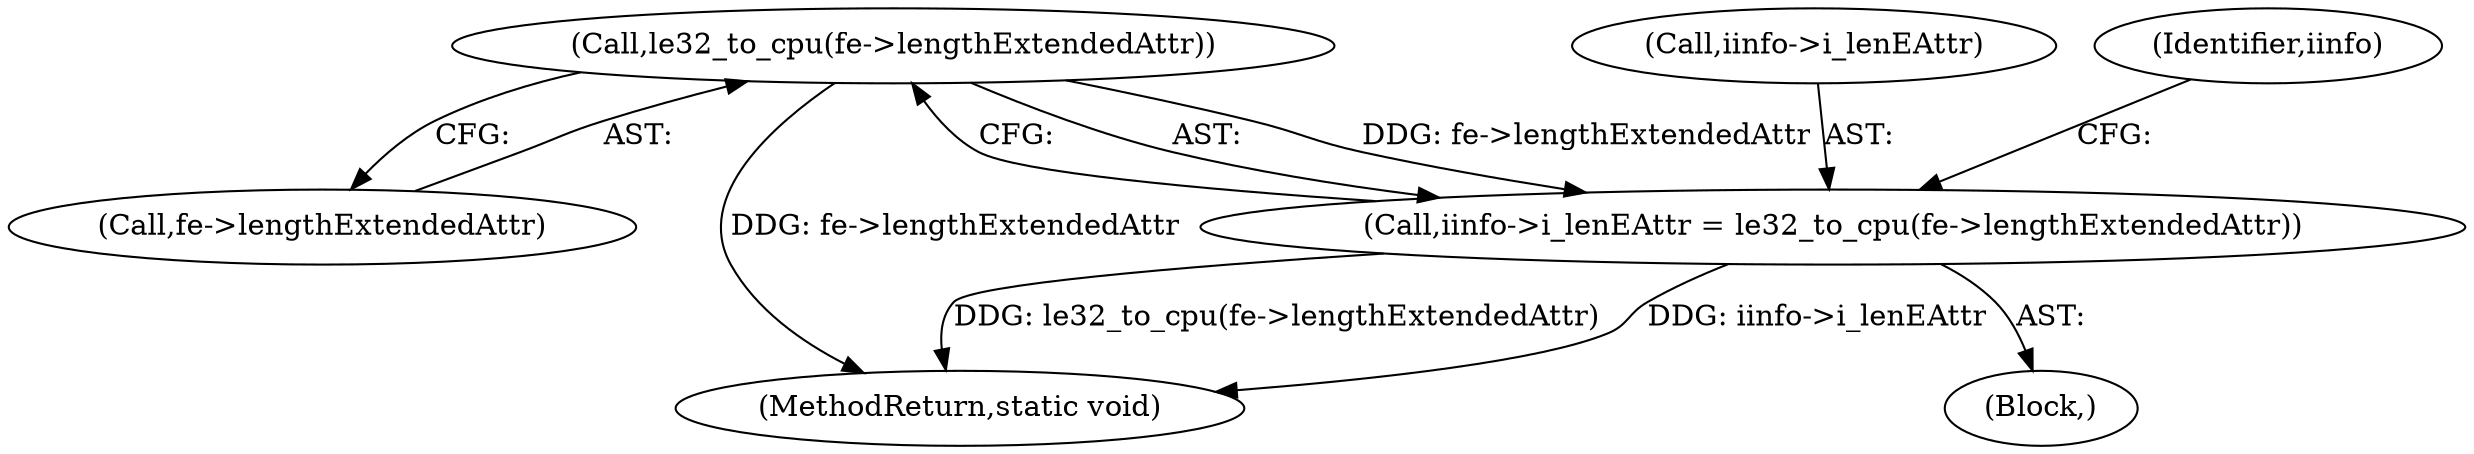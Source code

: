 digraph "0_linux_c03aa9f6e1f938618e6db2e23afef0574efeeb65@pointer" {
"1000806" [label="(Call,le32_to_cpu(fe->lengthExtendedAttr))"];
"1000802" [label="(Call,iinfo->i_lenEAttr = le32_to_cpu(fe->lengthExtendedAttr))"];
"1000806" [label="(Call,le32_to_cpu(fe->lengthExtendedAttr))"];
"1000807" [label="(Call,fe->lengthExtendedAttr)"];
"1000802" [label="(Call,iinfo->i_lenEAttr = le32_to_cpu(fe->lengthExtendedAttr))"];
"1000803" [label="(Call,iinfo->i_lenEAttr)"];
"1000812" [label="(Identifier,iinfo)"];
"1001145" [label="(MethodReturn,static void)"];
"1000726" [label="(Block,)"];
"1000806" -> "1000802"  [label="AST: "];
"1000806" -> "1000807"  [label="CFG: "];
"1000807" -> "1000806"  [label="AST: "];
"1000802" -> "1000806"  [label="CFG: "];
"1000806" -> "1001145"  [label="DDG: fe->lengthExtendedAttr"];
"1000806" -> "1000802"  [label="DDG: fe->lengthExtendedAttr"];
"1000802" -> "1000726"  [label="AST: "];
"1000803" -> "1000802"  [label="AST: "];
"1000812" -> "1000802"  [label="CFG: "];
"1000802" -> "1001145"  [label="DDG: iinfo->i_lenEAttr"];
"1000802" -> "1001145"  [label="DDG: le32_to_cpu(fe->lengthExtendedAttr)"];
}
